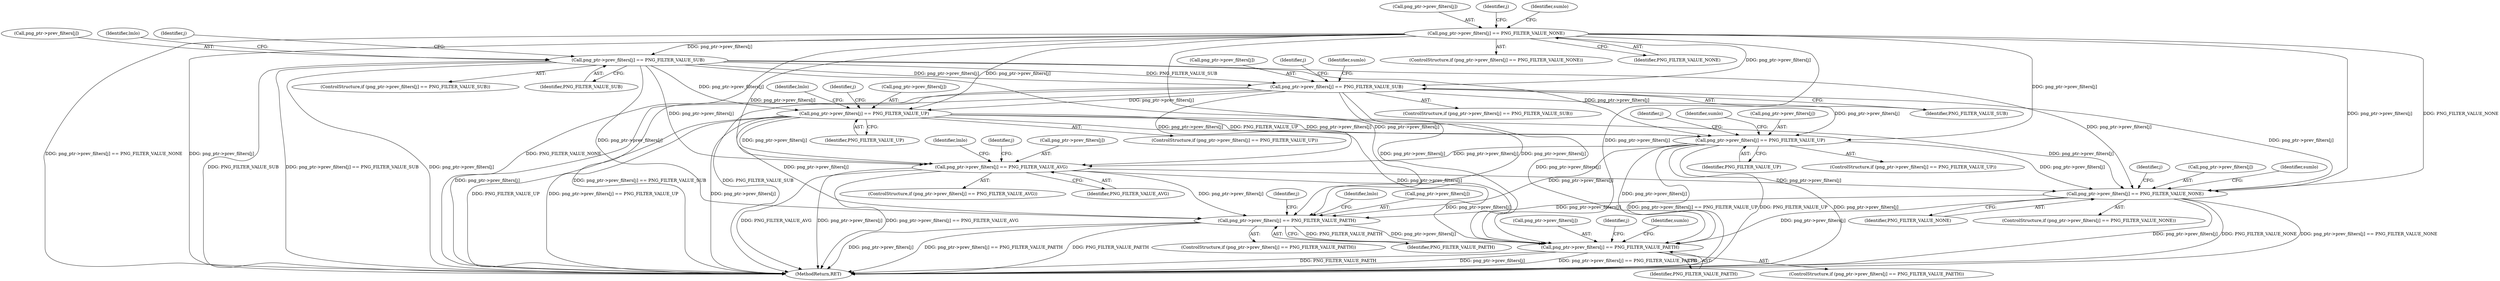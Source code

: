 digraph "1_Chrome_7f3d85b096f66870a15b37c2f40b219b2e292693_32@array" {
"1001803" [label="(Call,png_ptr->prev_filters[j] == PNG_FILTER_VALUE_PAETH)"];
"1001508" [label="(Call,png_ptr->prev_filters[j] == PNG_FILTER_VALUE_NONE)"];
"1000885" [label="(Call,png_ptr->prev_filters[j] == PNG_FILTER_VALUE_UP)"];
"1000684" [label="(Call,png_ptr->prev_filters[j] == PNG_FILTER_VALUE_SUB)"];
"1000275" [label="(Call,png_ptr->prev_filters[j] == PNG_FILTER_VALUE_NONE)"];
"1000483" [label="(Call,png_ptr->prev_filters[j] == PNG_FILTER_VALUE_SUB)"];
"1001051" [label="(Call,png_ptr->prev_filters[j] == PNG_FILTER_VALUE_UP)"];
"1001289" [label="(Call,png_ptr->prev_filters[j] == PNG_FILTER_VALUE_AVG)"];
"1002077" [label="(Call,png_ptr->prev_filters[j] == PNG_FILTER_VALUE_PAETH)"];
"1001288" [label="(ControlStructure,if (png_ptr->prev_filters[j] == PNG_FILTER_VALUE_AVG))"];
"1001514" [label="(Identifier,PNG_FILTER_VALUE_NONE)"];
"1002078" [label="(Call,png_ptr->prev_filters[j])"];
"1000685" [label="(Call,png_ptr->prev_filters[j])"];
"1000681" [label="(Identifier,j)"];
"1001812" [label="(Identifier,lmlo)"];
"1000482" [label="(ControlStructure,if (png_ptr->prev_filters[j] == PNG_FILTER_VALUE_SUB))"];
"1000690" [label="(Identifier,PNG_FILTER_VALUE_SUB)"];
"1002197" [label="(MethodReturn,RET)"];
"1000693" [label="(Identifier,sumlo)"];
"1001802" [label="(ControlStructure,if (png_ptr->prev_filters[j] == PNG_FILTER_VALUE_PAETH))"];
"1000483" [label="(Call,png_ptr->prev_filters[j] == PNG_FILTER_VALUE_SUB)"];
"1000489" [label="(Identifier,PNG_FILTER_VALUE_SUB)"];
"1000684" [label="(Call,png_ptr->prev_filters[j] == PNG_FILTER_VALUE_SUB)"];
"1001505" [label="(Identifier,j)"];
"1001048" [label="(Identifier,j)"];
"1001060" [label="(Identifier,sumlo)"];
"1001298" [label="(Identifier,lmlo)"];
"1001286" [label="(Identifier,j)"];
"1000274" [label="(ControlStructure,if (png_ptr->prev_filters[j] == PNG_FILTER_VALUE_NONE))"];
"1000276" [label="(Call,png_ptr->prev_filters[j])"];
"1000894" [label="(Identifier,lmlo)"];
"1000492" [label="(Identifier,lmlo)"];
"1001809" [label="(Identifier,PNG_FILTER_VALUE_PAETH)"];
"1001290" [label="(Call,png_ptr->prev_filters[j])"];
"1001057" [label="(Identifier,PNG_FILTER_VALUE_UP)"];
"1001507" [label="(ControlStructure,if (png_ptr->prev_filters[j] == PNG_FILTER_VALUE_NONE))"];
"1002074" [label="(Identifier,j)"];
"1001509" [label="(Call,png_ptr->prev_filters[j])"];
"1002076" [label="(ControlStructure,if (png_ptr->prev_filters[j] == PNG_FILTER_VALUE_PAETH))"];
"1000480" [label="(Identifier,j)"];
"1001803" [label="(Call,png_ptr->prev_filters[j] == PNG_FILTER_VALUE_PAETH)"];
"1000275" [label="(Call,png_ptr->prev_filters[j] == PNG_FILTER_VALUE_NONE)"];
"1000891" [label="(Identifier,PNG_FILTER_VALUE_UP)"];
"1001050" [label="(ControlStructure,if (png_ptr->prev_filters[j] == PNG_FILTER_VALUE_UP))"];
"1000272" [label="(Identifier,j)"];
"1000884" [label="(ControlStructure,if (png_ptr->prev_filters[j] == PNG_FILTER_VALUE_UP))"];
"1000284" [label="(Identifier,sumlo)"];
"1001052" [label="(Call,png_ptr->prev_filters[j])"];
"1002077" [label="(Call,png_ptr->prev_filters[j] == PNG_FILTER_VALUE_PAETH)"];
"1000484" [label="(Call,png_ptr->prev_filters[j])"];
"1001289" [label="(Call,png_ptr->prev_filters[j] == PNG_FILTER_VALUE_AVG)"];
"1002086" [label="(Identifier,sumlo)"];
"1001508" [label="(Call,png_ptr->prev_filters[j] == PNG_FILTER_VALUE_NONE)"];
"1001804" [label="(Call,png_ptr->prev_filters[j])"];
"1000882" [label="(Identifier,j)"];
"1000683" [label="(ControlStructure,if (png_ptr->prev_filters[j] == PNG_FILTER_VALUE_SUB))"];
"1001800" [label="(Identifier,j)"];
"1002083" [label="(Identifier,PNG_FILTER_VALUE_PAETH)"];
"1000281" [label="(Identifier,PNG_FILTER_VALUE_NONE)"];
"1001295" [label="(Identifier,PNG_FILTER_VALUE_AVG)"];
"1000886" [label="(Call,png_ptr->prev_filters[j])"];
"1001051" [label="(Call,png_ptr->prev_filters[j] == PNG_FILTER_VALUE_UP)"];
"1001517" [label="(Identifier,sumlo)"];
"1000885" [label="(Call,png_ptr->prev_filters[j] == PNG_FILTER_VALUE_UP)"];
"1001803" -> "1001802"  [label="AST: "];
"1001803" -> "1001809"  [label="CFG: "];
"1001804" -> "1001803"  [label="AST: "];
"1001809" -> "1001803"  [label="AST: "];
"1001812" -> "1001803"  [label="CFG: "];
"1001800" -> "1001803"  [label="CFG: "];
"1001803" -> "1002197"  [label="DDG: png_ptr->prev_filters[j]"];
"1001803" -> "1002197"  [label="DDG: png_ptr->prev_filters[j] == PNG_FILTER_VALUE_PAETH"];
"1001803" -> "1002197"  [label="DDG: PNG_FILTER_VALUE_PAETH"];
"1001508" -> "1001803"  [label="DDG: png_ptr->prev_filters[j]"];
"1000885" -> "1001803"  [label="DDG: png_ptr->prev_filters[j]"];
"1000275" -> "1001803"  [label="DDG: png_ptr->prev_filters[j]"];
"1001051" -> "1001803"  [label="DDG: png_ptr->prev_filters[j]"];
"1000483" -> "1001803"  [label="DDG: png_ptr->prev_filters[j]"];
"1000684" -> "1001803"  [label="DDG: png_ptr->prev_filters[j]"];
"1001289" -> "1001803"  [label="DDG: png_ptr->prev_filters[j]"];
"1001803" -> "1002077"  [label="DDG: png_ptr->prev_filters[j]"];
"1001803" -> "1002077"  [label="DDG: PNG_FILTER_VALUE_PAETH"];
"1001508" -> "1001507"  [label="AST: "];
"1001508" -> "1001514"  [label="CFG: "];
"1001509" -> "1001508"  [label="AST: "];
"1001514" -> "1001508"  [label="AST: "];
"1001517" -> "1001508"  [label="CFG: "];
"1001505" -> "1001508"  [label="CFG: "];
"1001508" -> "1002197"  [label="DDG: png_ptr->prev_filters[j]"];
"1001508" -> "1002197"  [label="DDG: PNG_FILTER_VALUE_NONE"];
"1001508" -> "1002197"  [label="DDG: png_ptr->prev_filters[j] == PNG_FILTER_VALUE_NONE"];
"1000885" -> "1001508"  [label="DDG: png_ptr->prev_filters[j]"];
"1000275" -> "1001508"  [label="DDG: png_ptr->prev_filters[j]"];
"1000275" -> "1001508"  [label="DDG: PNG_FILTER_VALUE_NONE"];
"1001051" -> "1001508"  [label="DDG: png_ptr->prev_filters[j]"];
"1000483" -> "1001508"  [label="DDG: png_ptr->prev_filters[j]"];
"1000684" -> "1001508"  [label="DDG: png_ptr->prev_filters[j]"];
"1001289" -> "1001508"  [label="DDG: png_ptr->prev_filters[j]"];
"1001508" -> "1002077"  [label="DDG: png_ptr->prev_filters[j]"];
"1000885" -> "1000884"  [label="AST: "];
"1000885" -> "1000891"  [label="CFG: "];
"1000886" -> "1000885"  [label="AST: "];
"1000891" -> "1000885"  [label="AST: "];
"1000894" -> "1000885"  [label="CFG: "];
"1000882" -> "1000885"  [label="CFG: "];
"1000885" -> "1002197"  [label="DDG: PNG_FILTER_VALUE_UP"];
"1000885" -> "1002197"  [label="DDG: png_ptr->prev_filters[j] == PNG_FILTER_VALUE_UP"];
"1000885" -> "1002197"  [label="DDG: png_ptr->prev_filters[j]"];
"1000684" -> "1000885"  [label="DDG: png_ptr->prev_filters[j]"];
"1000275" -> "1000885"  [label="DDG: png_ptr->prev_filters[j]"];
"1000483" -> "1000885"  [label="DDG: png_ptr->prev_filters[j]"];
"1000885" -> "1001051"  [label="DDG: png_ptr->prev_filters[j]"];
"1000885" -> "1001051"  [label="DDG: PNG_FILTER_VALUE_UP"];
"1000885" -> "1001289"  [label="DDG: png_ptr->prev_filters[j]"];
"1000885" -> "1002077"  [label="DDG: png_ptr->prev_filters[j]"];
"1000684" -> "1000683"  [label="AST: "];
"1000684" -> "1000690"  [label="CFG: "];
"1000685" -> "1000684"  [label="AST: "];
"1000690" -> "1000684"  [label="AST: "];
"1000693" -> "1000684"  [label="CFG: "];
"1000681" -> "1000684"  [label="CFG: "];
"1000684" -> "1002197"  [label="DDG: png_ptr->prev_filters[j] == PNG_FILTER_VALUE_SUB"];
"1000684" -> "1002197"  [label="DDG: PNG_FILTER_VALUE_SUB"];
"1000684" -> "1002197"  [label="DDG: png_ptr->prev_filters[j]"];
"1000275" -> "1000684"  [label="DDG: png_ptr->prev_filters[j]"];
"1000483" -> "1000684"  [label="DDG: png_ptr->prev_filters[j]"];
"1000483" -> "1000684"  [label="DDG: PNG_FILTER_VALUE_SUB"];
"1000684" -> "1001051"  [label="DDG: png_ptr->prev_filters[j]"];
"1000684" -> "1001289"  [label="DDG: png_ptr->prev_filters[j]"];
"1000684" -> "1002077"  [label="DDG: png_ptr->prev_filters[j]"];
"1000275" -> "1000274"  [label="AST: "];
"1000275" -> "1000281"  [label="CFG: "];
"1000276" -> "1000275"  [label="AST: "];
"1000281" -> "1000275"  [label="AST: "];
"1000284" -> "1000275"  [label="CFG: "];
"1000272" -> "1000275"  [label="CFG: "];
"1000275" -> "1002197"  [label="DDG: png_ptr->prev_filters[j] == PNG_FILTER_VALUE_NONE"];
"1000275" -> "1002197"  [label="DDG: png_ptr->prev_filters[j]"];
"1000275" -> "1002197"  [label="DDG: PNG_FILTER_VALUE_NONE"];
"1000275" -> "1000483"  [label="DDG: png_ptr->prev_filters[j]"];
"1000275" -> "1001051"  [label="DDG: png_ptr->prev_filters[j]"];
"1000275" -> "1001289"  [label="DDG: png_ptr->prev_filters[j]"];
"1000275" -> "1002077"  [label="DDG: png_ptr->prev_filters[j]"];
"1000483" -> "1000482"  [label="AST: "];
"1000483" -> "1000489"  [label="CFG: "];
"1000484" -> "1000483"  [label="AST: "];
"1000489" -> "1000483"  [label="AST: "];
"1000492" -> "1000483"  [label="CFG: "];
"1000480" -> "1000483"  [label="CFG: "];
"1000483" -> "1002197"  [label="DDG: PNG_FILTER_VALUE_SUB"];
"1000483" -> "1002197"  [label="DDG: png_ptr->prev_filters[j] == PNG_FILTER_VALUE_SUB"];
"1000483" -> "1002197"  [label="DDG: png_ptr->prev_filters[j]"];
"1000483" -> "1001051"  [label="DDG: png_ptr->prev_filters[j]"];
"1000483" -> "1001289"  [label="DDG: png_ptr->prev_filters[j]"];
"1000483" -> "1002077"  [label="DDG: png_ptr->prev_filters[j]"];
"1001051" -> "1001050"  [label="AST: "];
"1001051" -> "1001057"  [label="CFG: "];
"1001052" -> "1001051"  [label="AST: "];
"1001057" -> "1001051"  [label="AST: "];
"1001060" -> "1001051"  [label="CFG: "];
"1001048" -> "1001051"  [label="CFG: "];
"1001051" -> "1002197"  [label="DDG: png_ptr->prev_filters[j] == PNG_FILTER_VALUE_UP"];
"1001051" -> "1002197"  [label="DDG: PNG_FILTER_VALUE_UP"];
"1001051" -> "1002197"  [label="DDG: png_ptr->prev_filters[j]"];
"1001051" -> "1001289"  [label="DDG: png_ptr->prev_filters[j]"];
"1001051" -> "1002077"  [label="DDG: png_ptr->prev_filters[j]"];
"1001289" -> "1001288"  [label="AST: "];
"1001289" -> "1001295"  [label="CFG: "];
"1001290" -> "1001289"  [label="AST: "];
"1001295" -> "1001289"  [label="AST: "];
"1001298" -> "1001289"  [label="CFG: "];
"1001286" -> "1001289"  [label="CFG: "];
"1001289" -> "1002197"  [label="DDG: PNG_FILTER_VALUE_AVG"];
"1001289" -> "1002197"  [label="DDG: png_ptr->prev_filters[j]"];
"1001289" -> "1002197"  [label="DDG: png_ptr->prev_filters[j] == PNG_FILTER_VALUE_AVG"];
"1001289" -> "1002077"  [label="DDG: png_ptr->prev_filters[j]"];
"1002077" -> "1002076"  [label="AST: "];
"1002077" -> "1002083"  [label="CFG: "];
"1002078" -> "1002077"  [label="AST: "];
"1002083" -> "1002077"  [label="AST: "];
"1002086" -> "1002077"  [label="CFG: "];
"1002074" -> "1002077"  [label="CFG: "];
"1002077" -> "1002197"  [label="DDG: PNG_FILTER_VALUE_PAETH"];
"1002077" -> "1002197"  [label="DDG: png_ptr->prev_filters[j]"];
"1002077" -> "1002197"  [label="DDG: png_ptr->prev_filters[j] == PNG_FILTER_VALUE_PAETH"];
}
